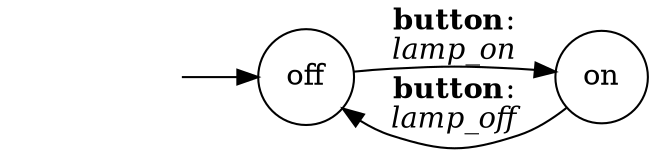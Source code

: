 digraph G {
    rankdir=LR;
    START [style=invis]
    on [shape=circle]
    off [shape=circle]
    START -> off
    off -> on [label=<<b>button</b>:<br/><i>lamp_on</i>>]
    on -> off [label=<<b>button</b>:<br/><i>lamp_off</i>>]
}